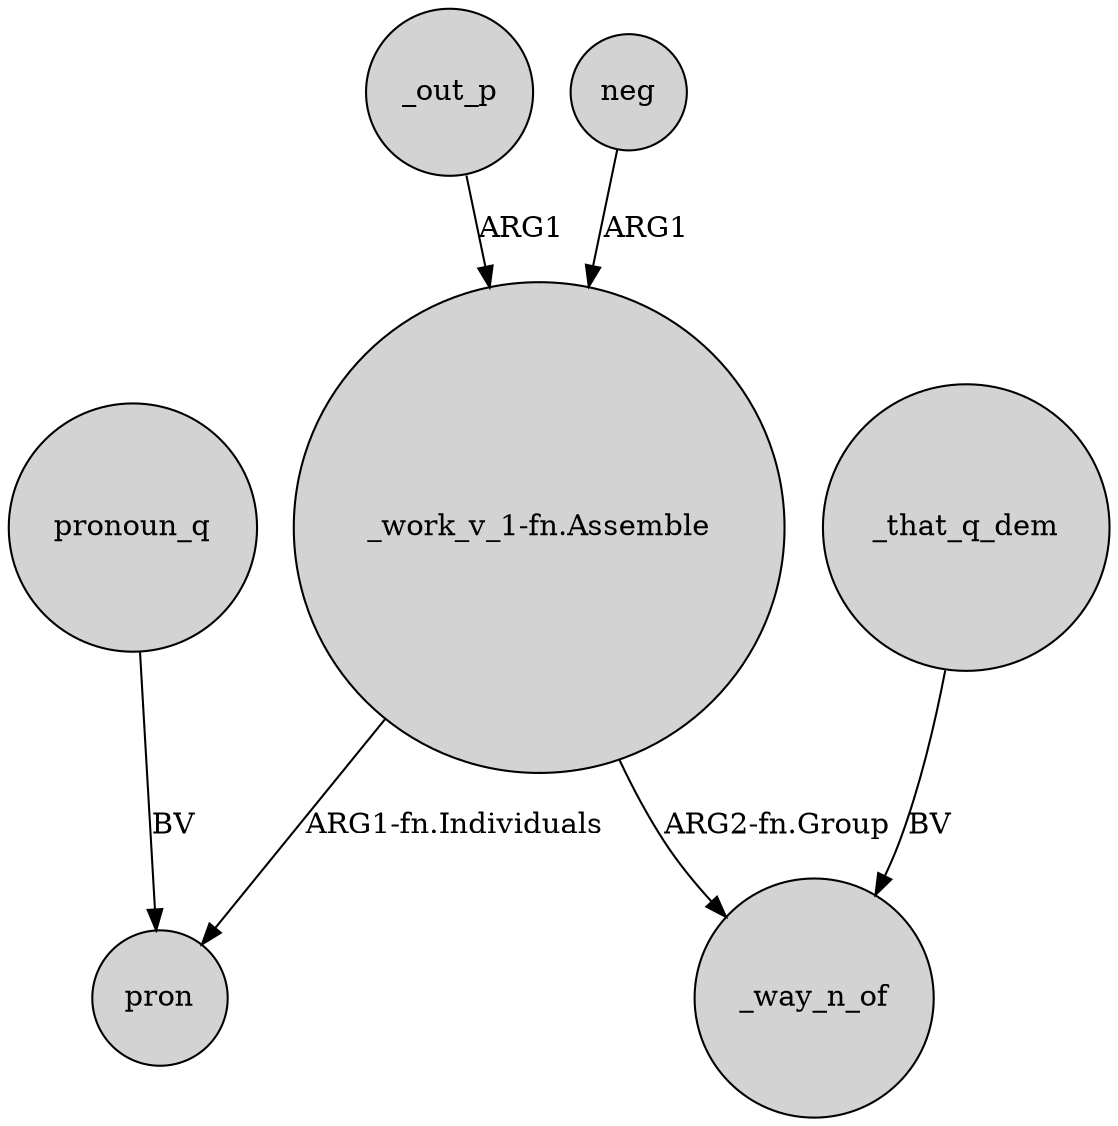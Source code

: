 digraph {
	node [shape=circle style=filled]
	_out_p -> "_work_v_1-fn.Assemble" [label=ARG1]
	neg -> "_work_v_1-fn.Assemble" [label=ARG1]
	"_work_v_1-fn.Assemble" -> pron [label="ARG1-fn.Individuals"]
	_that_q_dem -> _way_n_of [label=BV]
	"_work_v_1-fn.Assemble" -> _way_n_of [label="ARG2-fn.Group"]
	pronoun_q -> pron [label=BV]
}
